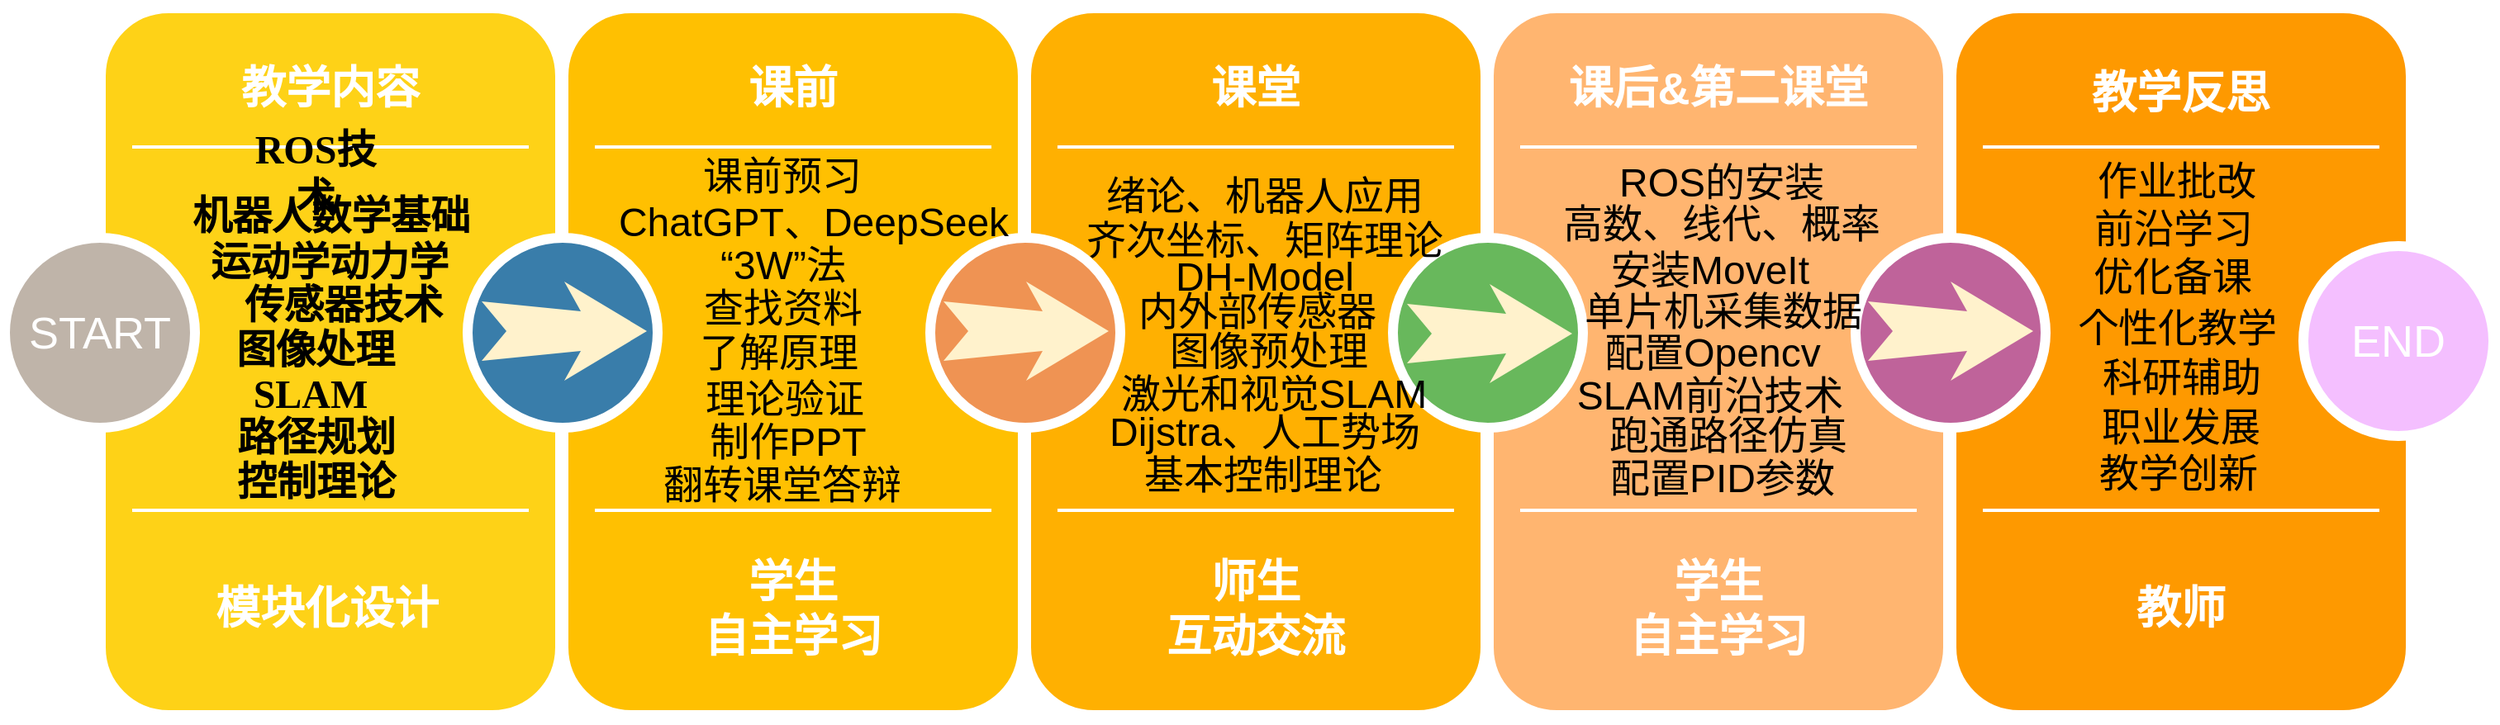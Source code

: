 <mxfile version="26.0.14">
  <diagram name="Page-1" id="12e1b939-464a-85fe-373e-61e167be1490">
    <mxGraphModel dx="1434" dy="746" grid="1" gridSize="10" guides="1" tooltips="1" connect="1" arrows="1" fold="1" page="1" pageScale="1.5" pageWidth="1169" pageHeight="826" background="none" math="0" shadow="0">
      <root>
        <mxCell id="0" />
        <mxCell id="1" parent="0" />
        <mxCell id="tgMOHPeQEeQDc_9SaDGB-51" value="" style="whiteSpace=wrap;html=1;rounded=1;shadow=0;strokeWidth=8;fontSize=20;align=center;fillColor=light-dark(#fe9900, #7e3f03);strokeColor=#FFFFFF;" parent="1" vertex="1">
          <mxGeometry x="1436" y="405" width="280" height="430" as="geometry" />
        </mxCell>
        <mxCell id="60da8b9f42644d3a-2" value="" style="whiteSpace=wrap;html=1;rounded=1;shadow=0;strokeWidth=8;fontSize=20;align=center;fillColor=#FED217;strokeColor=#FFFFFF;" parent="1" vertex="1">
          <mxGeometry x="316" y="405" width="280" height="430" as="geometry" />
        </mxCell>
        <mxCell id="60da8b9f42644d3a-3" value="教学内容" style="text;html=1;strokeColor=none;fillColor=none;align=center;verticalAlign=middle;whiteSpace=wrap;rounded=0;shadow=0;fontSize=27;fontColor=#FFFFFF;fontStyle=1" parent="1" vertex="1">
          <mxGeometry x="316" y="425" width="280" height="60" as="geometry" />
        </mxCell>
        <mxCell id="60da8b9f42644d3a-4" value="模块化设计" style="text;html=1;strokeColor=none;fillColor=none;align=center;verticalAlign=middle;whiteSpace=wrap;rounded=0;shadow=0;fontSize=27;fontColor=#FFFFFF;fontFamily=Helvetica;fontStyle=1;" parent="1" vertex="1">
          <mxGeometry x="374" y="742.5" width="160" height="55" as="geometry" />
        </mxCell>
        <mxCell id="60da8b9f42644d3a-6" value="" style="line;strokeWidth=2;html=1;rounded=0;shadow=0;fontSize=27;align=center;fillColor=none;strokeColor=#FFFFFF;" parent="1" vertex="1">
          <mxGeometry x="336" y="485" width="240" height="10" as="geometry" />
        </mxCell>
        <mxCell id="60da8b9f42644d3a-7" value="" style="line;strokeWidth=2;html=1;rounded=0;shadow=0;fontSize=27;align=center;fillColor=none;strokeColor=#FFFFFF;" parent="1" vertex="1">
          <mxGeometry x="336" y="705" width="240" height="10" as="geometry" />
        </mxCell>
        <mxCell id="60da8b9f42644d3a-8" value="START" style="ellipse;whiteSpace=wrap;html=1;rounded=0;shadow=0;strokeWidth=6;fontSize=27;align=center;fillColor=#BFB4A9;strokeColor=#FFFFFF;fontColor=#FFFFFF;" parent="1" vertex="1">
          <mxGeometry x="259" y="545" width="115" height="115" as="geometry" />
        </mxCell>
        <mxCell id="60da8b9f42644d3a-17" value="" style="whiteSpace=wrap;html=1;rounded=1;shadow=0;strokeWidth=8;fontSize=20;align=center;fillColor=#FFC001;strokeColor=#FFFFFF;" parent="1" vertex="1">
          <mxGeometry x="596" y="405" width="280" height="430" as="geometry" />
        </mxCell>
        <mxCell id="60da8b9f42644d3a-18" value="课前" style="text;html=1;strokeColor=none;fillColor=none;align=center;verticalAlign=middle;whiteSpace=wrap;rounded=0;shadow=0;fontSize=27;fontColor=#FFFFFF;fontStyle=1;fontFamily=Helvetica;" parent="1" vertex="1">
          <mxGeometry x="596" y="425" width="280" height="60" as="geometry" />
        </mxCell>
        <mxCell id="60da8b9f42644d3a-19" value="学生&lt;div&gt;自主学习&lt;/div&gt;" style="text;html=1;strokeColor=none;fillColor=none;align=center;verticalAlign=middle;whiteSpace=wrap;rounded=0;shadow=0;fontSize=27;fontColor=#FFFFFF;fontFamily=Helvetica;fontStyle=1;" parent="1" vertex="1">
          <mxGeometry x="596" y="725" width="280" height="90" as="geometry" />
        </mxCell>
        <mxCell id="60da8b9f42644d3a-20" value="" style="line;strokeWidth=2;html=1;rounded=0;shadow=0;fontSize=27;align=center;fillColor=none;strokeColor=#FFFFFF;" parent="1" vertex="1">
          <mxGeometry x="616" y="485" width="240" height="10" as="geometry" />
        </mxCell>
        <mxCell id="60da8b9f42644d3a-21" value="" style="line;strokeWidth=2;html=1;rounded=0;shadow=0;fontSize=27;align=center;fillColor=none;strokeColor=#FFFFFF;" parent="1" vertex="1">
          <mxGeometry x="616" y="705" width="240" height="10" as="geometry" />
        </mxCell>
        <mxCell id="60da8b9f42644d3a-22" value="" style="ellipse;whiteSpace=wrap;html=1;rounded=0;shadow=0;strokeWidth=6;fontSize=14;align=center;fillColor=#397DAA;strokeColor=#FFFFFF;fontColor=#FFFFFF;" parent="1" vertex="1">
          <mxGeometry x="539" y="545" width="115" height="115" as="geometry" />
        </mxCell>
        <mxCell id="60da8b9f42644d3a-24" value="" style="whiteSpace=wrap;html=1;rounded=1;shadow=0;strokeWidth=8;fontSize=20;align=center;fillColor=#FFB001;strokeColor=#FFFFFF;" parent="1" vertex="1">
          <mxGeometry x="876" y="405" width="280" height="430" as="geometry" />
        </mxCell>
        <mxCell id="60da8b9f42644d3a-25" value="课堂" style="text;html=1;strokeColor=none;fillColor=none;align=center;verticalAlign=middle;whiteSpace=wrap;rounded=0;shadow=0;fontSize=27;fontColor=#FFFFFF;fontStyle=1;fontFamily=Helvetica;" parent="1" vertex="1">
          <mxGeometry x="876" y="425" width="280" height="60" as="geometry" />
        </mxCell>
        <mxCell id="60da8b9f42644d3a-26" value="&lt;div&gt;师生&lt;/div&gt;&lt;div&gt;互动交流&lt;/div&gt;" style="text;html=1;strokeColor=none;fillColor=none;align=center;verticalAlign=middle;whiteSpace=wrap;rounded=0;shadow=0;fontSize=27;fontColor=#FFFFFF;fontFamily=Helvetica;fontStyle=1;" parent="1" vertex="1">
          <mxGeometry x="876" y="725" width="280" height="90" as="geometry" />
        </mxCell>
        <mxCell id="60da8b9f42644d3a-27" value="" style="line;strokeWidth=2;html=1;rounded=0;shadow=0;fontSize=27;align=center;fillColor=none;strokeColor=#FFFFFF;" parent="1" vertex="1">
          <mxGeometry x="896" y="485" width="240" height="10" as="geometry" />
        </mxCell>
        <mxCell id="60da8b9f42644d3a-28" value="" style="line;strokeWidth=2;html=1;rounded=0;shadow=0;fontSize=27;align=center;fillColor=none;strokeColor=#FFFFFF;" parent="1" vertex="1">
          <mxGeometry x="896" y="705" width="240" height="10" as="geometry" />
        </mxCell>
        <mxCell id="60da8b9f42644d3a-29" value="" style="ellipse;whiteSpace=wrap;html=1;rounded=0;shadow=0;strokeWidth=6;fontSize=14;align=center;fillColor=#EF9353;strokeColor=#FFFFFF;fontColor=#FFFFFF;" parent="1" vertex="1">
          <mxGeometry x="819" y="545" width="115" height="115" as="geometry" />
        </mxCell>
        <mxCell id="60da8b9f42644d3a-30" value="" style="html=1;shadow=0;dashed=0;align=center;verticalAlign=middle;shape=mxgraph.arrows2.stylisedArrow;dy=0.6;dx=40;notch=15;feather=0.4;rounded=0;strokeWidth=1;fontSize=27;strokeColor=none;fillColor=#fff2cc;" parent="1" vertex="1">
          <mxGeometry x="547.5" y="571.5" width="100" height="60" as="geometry" />
        </mxCell>
        <mxCell id="60da8b9f42644d3a-31" value="" style="whiteSpace=wrap;html=1;rounded=1;shadow=0;strokeWidth=8;fontSize=20;align=center;fillColor=light-dark(#ffb570, #af5800);strokeColor=#FFFFFF;" parent="1" vertex="1">
          <mxGeometry x="1156" y="405" width="280" height="430" as="geometry" />
        </mxCell>
        <mxCell id="60da8b9f42644d3a-32" value="课后&amp;amp;第二课堂" style="text;html=1;strokeColor=none;fillColor=none;align=center;verticalAlign=middle;whiteSpace=wrap;rounded=0;shadow=0;fontSize=27;fontColor=#FFFFFF;fontStyle=1;fontFamily=Helvetica;" parent="1" vertex="1">
          <mxGeometry x="1156" y="425" width="280" height="60" as="geometry" />
        </mxCell>
        <mxCell id="60da8b9f42644d3a-34" value="" style="line;strokeWidth=2;html=1;rounded=0;shadow=0;fontSize=27;align=center;fillColor=none;strokeColor=#FFFFFF;" parent="1" vertex="1">
          <mxGeometry x="1176" y="485" width="240" height="10" as="geometry" />
        </mxCell>
        <mxCell id="60da8b9f42644d3a-35" value="" style="line;strokeWidth=2;html=1;rounded=0;shadow=0;fontSize=27;align=center;fillColor=none;strokeColor=#FFFFFF;" parent="1" vertex="1">
          <mxGeometry x="1176" y="705" width="240" height="10" as="geometry" />
        </mxCell>
        <mxCell id="60da8b9f42644d3a-36" value="" style="ellipse;whiteSpace=wrap;html=1;rounded=0;shadow=0;strokeWidth=6;fontSize=14;align=center;fillColor=#68B85C;strokeColor=#FFFFFF;fontColor=#FFFFFF;" parent="1" vertex="1">
          <mxGeometry x="1099" y="545" width="115" height="115" as="geometry" />
        </mxCell>
        <mxCell id="60da8b9f42644d3a-37" value="" style="html=1;shadow=0;dashed=0;align=center;verticalAlign=middle;shape=mxgraph.arrows2.stylisedArrow;dy=0.6;dx=40;notch=15;feather=0.4;rounded=0;strokeWidth=1;fontSize=27;strokeColor=none;fillColor=#fff2cc;" parent="1" vertex="1">
          <mxGeometry x="1107.5" y="573" width="100" height="60" as="geometry" />
        </mxCell>
        <mxCell id="60da8b9f42644d3a-38" value="" style="ellipse;whiteSpace=wrap;html=1;rounded=0;shadow=0;strokeWidth=6;fontSize=14;align=center;fillColor=#BF639A;strokeColor=#FFFFFF;fontColor=#FFFFFF;" parent="1" vertex="1">
          <mxGeometry x="1379" y="545" width="115" height="115" as="geometry" />
        </mxCell>
        <mxCell id="tgMOHPeQEeQDc_9SaDGB-15" value="学生&lt;div&gt;自主学习&lt;/div&gt;" style="text;html=1;strokeColor=none;fillColor=none;align=center;verticalAlign=middle;whiteSpace=wrap;rounded=0;shadow=0;fontSize=27;fontColor=#FFFFFF;fontFamily=Helvetica;fontStyle=1;" parent="1" vertex="1">
          <mxGeometry x="1156" y="725" width="280" height="90" as="geometry" />
        </mxCell>
        <mxCell id="tgMOHPeQEeQDc_9SaDGB-16" value="" style="html=1;shadow=0;dashed=0;align=center;verticalAlign=middle;shape=mxgraph.arrows2.stylisedArrow;dy=0.6;dx=40;notch=15;feather=0.4;rounded=0;strokeWidth=1;fontSize=27;strokeColor=none;fillColor=#fff2cc;" parent="1" vertex="1">
          <mxGeometry x="827" y="571.5" width="100" height="60" as="geometry" />
        </mxCell>
        <mxCell id="tgMOHPeQEeQDc_9SaDGB-37" value="" style="group" parent="1" vertex="1" connectable="0">
          <mxGeometry x="360.5" y="495.5" width="191" height="215" as="geometry" />
        </mxCell>
        <mxCell id="tgMOHPeQEeQDc_9SaDGB-3" value="&lt;span style=&quot;font-family: 宋体; text-align: justify;&quot;&gt;ROS技术&lt;/span&gt;" style="rounded=0;whiteSpace=wrap;html=1;fontSize=24;strokeColor=none;rotation=0;opacity=0;fontStyle=1" parent="tgMOHPeQEeQDc_9SaDGB-37" vertex="1">
          <mxGeometry x="37.768" width="98.198" height="20" as="geometry" />
        </mxCell>
        <mxCell id="tgMOHPeQEeQDc_9SaDGB-4" value="&lt;span style=&quot;font-family: 宋体; text-align: justify;&quot;&gt;机器人&lt;/span&gt;&lt;span style=&quot;font-family: 宋体; text-align: justify; background-color: transparent; color: light-dark(rgb(0, 0, 0), rgb(255, 255, 255));&quot;&gt;数学基础&lt;/span&gt;" style="rounded=0;whiteSpace=wrap;html=1;fontSize=24;strokeColor=none;opacity=0;fontStyle=1" parent="tgMOHPeQEeQDc_9SaDGB-37" vertex="1">
          <mxGeometry y="9" width="191" height="55" as="geometry" />
        </mxCell>
        <mxCell id="tgMOHPeQEeQDc_9SaDGB-5" value="&lt;span style=&quot;font-family: 宋体; text-align: justify;&quot;&gt;运动学&lt;/span&gt;&lt;span style=&quot;font-family: 宋体; text-align: justify; background-color: transparent; color: light-dark(rgb(0, 0, 0), rgb(255, 255, 255));&quot;&gt;动力学&lt;/span&gt;" style="rounded=0;whiteSpace=wrap;html=1;fontSize=24;strokeColor=none;opacity=0;fontStyle=1" parent="tgMOHPeQEeQDc_9SaDGB-37" vertex="1">
          <mxGeometry x="11.87" y="44" width="167.26" height="40" as="geometry" />
        </mxCell>
        <mxCell id="tgMOHPeQEeQDc_9SaDGB-6" value="&lt;span style=&quot;font-family: 宋体; text-align: justify;&quot;&gt;传感器技术&lt;/span&gt;" style="rounded=0;whiteSpace=wrap;html=1;fontSize=24;strokeColor=none;rotation=0;opacity=0;fontStyle=1" parent="tgMOHPeQEeQDc_9SaDGB-37" vertex="1">
          <mxGeometry x="33.992" y="81" width="139.743" height="19.31" as="geometry" />
        </mxCell>
        <mxCell id="tgMOHPeQEeQDc_9SaDGB-7" value="&lt;span style=&quot;font-family: 宋体; text-align: justify;&quot;&gt;图像处理&lt;/span&gt;" style="rounded=0;whiteSpace=wrap;html=1;fontSize=24;strokeColor=none;rotation=0;opacity=0;fontStyle=1" parent="tgMOHPeQEeQDc_9SaDGB-37" vertex="1">
          <mxGeometry x="32.912" y="100" width="107.91" height="35" as="geometry" />
        </mxCell>
        <mxCell id="tgMOHPeQEeQDc_9SaDGB-8" value="&lt;span style=&quot;font-family: 宋体; text-align: justify;&quot;&gt;路径规划&lt;/span&gt;" style="rounded=0;whiteSpace=wrap;html=1;fontSize=24;strokeColor=none;opacity=0;fontStyle=1" parent="tgMOHPeQEeQDc_9SaDGB-37" vertex="1">
          <mxGeometry x="32.912" y="158" width="108.989" height="25" as="geometry" />
        </mxCell>
        <mxCell id="tgMOHPeQEeQDc_9SaDGB-9" value="&lt;span style=&quot;font-family: 宋体; text-align: justify;&quot;&gt;控制理论&lt;/span&gt;" style="rounded=0;whiteSpace=wrap;html=1;fontSize=24;strokeColor=none;rotation=0;opacity=0;fontStyle=1" parent="tgMOHPeQEeQDc_9SaDGB-37" vertex="1">
          <mxGeometry x="33.992" y="180" width="106.831" height="35" as="geometry" />
        </mxCell>
        <mxCell id="tgMOHPeQEeQDc_9SaDGB-10" value="&lt;span style=&quot;font-family: 宋体; text-align: justify;&quot;&gt;SLAM&lt;/span&gt;" style="rounded=0;whiteSpace=wrap;html=1;fontSize=24;strokeColor=none;opacity=0;fontStyle=1" parent="tgMOHPeQEeQDc_9SaDGB-37" vertex="1">
          <mxGeometry x="37.768" y="134" width="91.723" height="20" as="geometry" />
        </mxCell>
        <mxCell id="tgMOHPeQEeQDc_9SaDGB-38" value="" style="group" parent="1" vertex="1" connectable="0">
          <mxGeometry x="628" y="488" width="241" height="228" as="geometry" />
        </mxCell>
        <mxCell id="tgMOHPeQEeQDc_9SaDGB-17" value="课前预习" style="text;html=1;align=center;verticalAlign=middle;whiteSpace=wrap;rounded=0;fontSize=24;rotation=0;direction=west;fontStyle=0" parent="tgMOHPeQEeQDc_9SaDGB-38" vertex="1">
          <mxGeometry x="49" width="105" height="40" as="geometry" />
        </mxCell>
        <mxCell id="tgMOHPeQEeQDc_9SaDGB-18" value="ChatGPT、DeepSeek" style="text;html=1;align=center;verticalAlign=middle;whiteSpace=wrap;rounded=0;rotation=0;fontSize=24;direction=west;" parent="tgMOHPeQEeQDc_9SaDGB-38" vertex="1">
          <mxGeometry y="10" width="241" height="75" as="geometry" />
        </mxCell>
        <mxCell id="tgMOHPeQEeQDc_9SaDGB-19" value="“3W”法" style="text;html=1;align=center;verticalAlign=middle;whiteSpace=wrap;rounded=0;rotation=0;fontSize=24;direction=west;fontStyle=0" parent="tgMOHPeQEeQDc_9SaDGB-38" vertex="1">
          <mxGeometry x="23.5" y="56" width="156" height="36" as="geometry" />
        </mxCell>
        <mxCell id="tgMOHPeQEeQDc_9SaDGB-20" value="翻转课堂答辩" style="text;html=1;align=center;verticalAlign=middle;whiteSpace=wrap;rounded=0;fontSize=24;rotation=0;direction=west;fontStyle=0" parent="tgMOHPeQEeQDc_9SaDGB-38" vertex="1">
          <mxGeometry x="22.14" y="186" width="158.72" height="42" as="geometry" />
        </mxCell>
        <mxCell id="tgMOHPeQEeQDc_9SaDGB-21" value="了解原理" style="text;html=1;align=center;verticalAlign=middle;whiteSpace=wrap;rounded=0;fontSize=24;rotation=0;direction=west;fontStyle=0" parent="tgMOHPeQEeQDc_9SaDGB-38" vertex="1">
          <mxGeometry x="46.5" y="110" width="105" height="34" as="geometry" />
        </mxCell>
        <mxCell id="tgMOHPeQEeQDc_9SaDGB-22" value="理论验证" style="text;html=1;align=center;verticalAlign=middle;whiteSpace=wrap;rounded=0;fontSize=24;rotation=0;direction=west;fontStyle=0" parent="tgMOHPeQEeQDc_9SaDGB-38" vertex="1">
          <mxGeometry x="53" y="127" width="100" height="56" as="geometry" />
        </mxCell>
        <mxCell id="tgMOHPeQEeQDc_9SaDGB-23" value="查找资料" style="text;html=1;align=center;verticalAlign=middle;whiteSpace=wrap;rounded=0;fontSize=24;rotation=0;direction=west;fontStyle=0" parent="tgMOHPeQEeQDc_9SaDGB-38" vertex="1">
          <mxGeometry x="51.5" y="85" width="100" height="30" as="geometry" />
        </mxCell>
        <mxCell id="tgMOHPeQEeQDc_9SaDGB-24" value="制作PPT" style="text;html=1;align=center;verticalAlign=middle;whiteSpace=wrap;rounded=0;fontSize=24;rotation=0;direction=west;fontStyle=0" parent="tgMOHPeQEeQDc_9SaDGB-38" vertex="1">
          <mxGeometry x="29.5" y="166" width="150" height="30" as="geometry" />
        </mxCell>
        <mxCell id="tgMOHPeQEeQDc_9SaDGB-39" value="" style="group" parent="1" vertex="1" connectable="0">
          <mxGeometry x="876" y="504.5" width="291" height="206" as="geometry" />
        </mxCell>
        <mxCell id="tgMOHPeQEeQDc_9SaDGB-28" value="绪论、机器人应用" style="text;html=1;align=center;verticalAlign=middle;whiteSpace=wrap;rounded=0;fontSize=24;rotation=0;" parent="tgMOHPeQEeQDc_9SaDGB-39" vertex="1">
          <mxGeometry x="44.25" width="202.5" height="30" as="geometry" />
        </mxCell>
        <mxCell id="tgMOHPeQEeQDc_9SaDGB-29" value="齐次坐标、矩阵理论" style="text;html=1;align=center;verticalAlign=middle;whiteSpace=wrap;rounded=0;fontSize=24;rotation=0;" parent="tgMOHPeQEeQDc_9SaDGB-39" vertex="1">
          <mxGeometry x="31.25" y="27.5" width="228.5" height="30" as="geometry" />
        </mxCell>
        <mxCell id="tgMOHPeQEeQDc_9SaDGB-30" value="DH-Model" style="text;html=1;align=center;verticalAlign=middle;whiteSpace=wrap;rounded=0;fontSize=24;rotation=0;" parent="tgMOHPeQEeQDc_9SaDGB-39" vertex="1">
          <mxGeometry x="11" y="49" width="269" height="30" as="geometry" />
        </mxCell>
        <mxCell id="tgMOHPeQEeQDc_9SaDGB-31" value="内外部传感器" style="text;html=1;align=center;verticalAlign=middle;whiteSpace=wrap;rounded=0;fontSize=24;rotation=0;" parent="tgMOHPeQEeQDc_9SaDGB-39" vertex="1">
          <mxGeometry x="44.25" y="63.15" width="194" height="45" as="geometry" />
        </mxCell>
        <mxCell id="tgMOHPeQEeQDc_9SaDGB-32" value="图像预处理" style="text;html=1;align=center;verticalAlign=middle;whiteSpace=wrap;rounded=0;fontSize=24;rotation=0;" parent="tgMOHPeQEeQDc_9SaDGB-39" vertex="1">
          <mxGeometry x="44.25" y="87" width="208" height="45" as="geometry" />
        </mxCell>
        <mxCell id="tgMOHPeQEeQDc_9SaDGB-33" value="激光和视觉SLAM" style="text;html=1;align=center;verticalAlign=middle;whiteSpace=wrap;rounded=0;fontSize=24;rotation=0;" parent="tgMOHPeQEeQDc_9SaDGB-39" vertex="1">
          <mxGeometry x="28.75" y="119" width="244" height="32" as="geometry" />
        </mxCell>
        <mxCell id="tgMOHPeQEeQDc_9SaDGB-34" value="Dijstra、人工势场" style="text;html=1;align=center;verticalAlign=middle;whiteSpace=wrap;rounded=0;fontSize=24;rotation=0;" parent="tgMOHPeQEeQDc_9SaDGB-39" vertex="1">
          <mxGeometry x="31.25" y="150" width="229" height="16" as="geometry" />
        </mxCell>
        <mxCell id="tgMOHPeQEeQDc_9SaDGB-35" value="基本控制理论" style="text;html=1;align=center;verticalAlign=middle;whiteSpace=wrap;rounded=0;fontSize=24;rotation=0;" parent="tgMOHPeQEeQDc_9SaDGB-39" vertex="1">
          <mxGeometry x="-1" y="162" width="291" height="45" as="geometry" />
        </mxCell>
        <mxCell id="tgMOHPeQEeQDc_9SaDGB-49" value="" style="group" parent="1" vertex="1" connectable="0">
          <mxGeometry x="1190" y="492" width="205" height="221" as="geometry" />
        </mxCell>
        <mxCell id="tgMOHPeQEeQDc_9SaDGB-41" value="&lt;div&gt;ROS的安装&lt;/div&gt;" style="text;html=1;align=center;verticalAlign=middle;whiteSpace=wrap;rounded=0;fontSize=24;rotation=0;" parent="tgMOHPeQEeQDc_9SaDGB-49" vertex="1">
          <mxGeometry x="34.37" width="147.5" height="40" as="geometry" />
        </mxCell>
        <mxCell id="tgMOHPeQEeQDc_9SaDGB-42" value="高数、线代、&lt;span style=&quot;background-color: transparent; color: light-dark(rgb(0, 0, 0), rgb(255, 255, 255));&quot;&gt;概率&lt;/span&gt;" style="text;html=1;align=center;verticalAlign=middle;whiteSpace=wrap;rounded=0;fontSize=24;rotation=0;" parent="tgMOHPeQEeQDc_9SaDGB-49" vertex="1">
          <mxGeometry x="11.25" y="30" width="193.75" height="30" as="geometry" />
        </mxCell>
        <mxCell id="tgMOHPeQEeQDc_9SaDGB-43" value="安装MoveIt" style="text;html=1;align=center;verticalAlign=middle;whiteSpace=wrap;rounded=0;fontSize=24;rotation=0;" parent="tgMOHPeQEeQDc_9SaDGB-49" vertex="1">
          <mxGeometry x="11.25" y="50" width="180" height="45" as="geometry" />
        </mxCell>
        <mxCell id="tgMOHPeQEeQDc_9SaDGB-44" value="单片机&lt;span style=&quot;background-color: transparent; color: light-dark(rgb(0, 0, 0), rgb(255, 255, 255));&quot;&gt;采集数据&lt;/span&gt;" style="text;html=1;align=center;verticalAlign=middle;whiteSpace=wrap;rounded=0;fontSize=24;rotation=0;" parent="tgMOHPeQEeQDc_9SaDGB-49" vertex="1">
          <mxGeometry x="23.87" y="75" width="170" height="45" as="geometry" />
        </mxCell>
        <mxCell id="tgMOHPeQEeQDc_9SaDGB-45" value="配置&lt;span style=&quot;background-color: transparent; color: light-dark(rgb(0, 0, 0), rgb(255, 255, 255));&quot;&gt;Opencv&lt;/span&gt;" style="text;html=1;align=center;verticalAlign=middle;whiteSpace=wrap;rounded=0;fontSize=24;rotation=0;" parent="tgMOHPeQEeQDc_9SaDGB-49" vertex="1">
          <mxGeometry y="100" width="205" height="45" as="geometry" />
        </mxCell>
        <mxCell id="tgMOHPeQEeQDc_9SaDGB-46" value="SLAM前沿技术" style="text;html=1;align=center;verticalAlign=middle;whiteSpace=wrap;rounded=0;fontSize=24;rotation=0;" parent="tgMOHPeQEeQDc_9SaDGB-49" vertex="1">
          <mxGeometry x="16.25" y="126" width="170" height="45" as="geometry" />
        </mxCell>
        <mxCell id="tgMOHPeQEeQDc_9SaDGB-47" value="跑通&lt;span style=&quot;background-color: transparent; color: light-dark(rgb(0, 0, 0), rgb(255, 255, 255));&quot;&gt;路径仿真&lt;/span&gt;" style="text;html=1;align=center;verticalAlign=middle;whiteSpace=wrap;rounded=0;fontSize=24;rotation=0;" parent="tgMOHPeQEeQDc_9SaDGB-49" vertex="1">
          <mxGeometry x="29.87" y="150" width="164" height="45" as="geometry" />
        </mxCell>
        <mxCell id="tgMOHPeQEeQDc_9SaDGB-48" value="配置PID参数" style="text;html=1;align=center;verticalAlign=middle;whiteSpace=wrap;rounded=0;fontSize=24;rotation=0;" parent="tgMOHPeQEeQDc_9SaDGB-49" vertex="1">
          <mxGeometry x="34.37" y="176" width="149" height="45" as="geometry" />
        </mxCell>
        <mxCell id="tgMOHPeQEeQDc_9SaDGB-50" value="" style="html=1;shadow=0;dashed=0;align=center;verticalAlign=middle;shape=mxgraph.arrows2.stylisedArrow;dy=0.6;dx=40;notch=15;feather=0.4;rounded=0;strokeWidth=1;fontSize=27;strokeColor=none;fillColor=#fff2cc;" parent="1" vertex="1">
          <mxGeometry x="1386.5" y="571.5" width="100" height="60" as="geometry" />
        </mxCell>
        <mxCell id="tgMOHPeQEeQDc_9SaDGB-53" value="" style="line;strokeWidth=2;html=1;rounded=0;shadow=0;fontSize=27;align=center;fillColor=none;strokeColor=#FFFFFF;" parent="1" vertex="1">
          <mxGeometry x="1456" y="485" width="240" height="10" as="geometry" />
        </mxCell>
        <mxCell id="tgMOHPeQEeQDc_9SaDGB-54" value="" style="line;strokeWidth=2;html=1;rounded=0;shadow=0;fontSize=27;align=center;fillColor=none;strokeColor=#FFFFFF;" parent="1" vertex="1">
          <mxGeometry x="1456" y="705" width="240" height="10" as="geometry" />
        </mxCell>
        <mxCell id="tgMOHPeQEeQDc_9SaDGB-55" value="END" style="ellipse;whiteSpace=wrap;html=1;rounded=0;shadow=0;strokeWidth=6;fontSize=27;align=center;fillColor=#F4BFFF;strokeColor=#FFFFFF;fontColor=#FFFFFF;verticalAlign=middle;fontFamily=Helvetica;" parent="1" vertex="1">
          <mxGeometry x="1650" y="550" width="115" height="115" as="geometry" />
        </mxCell>
        <mxCell id="tgMOHPeQEeQDc_9SaDGB-56" value="教师" style="text;html=1;strokeColor=none;fillColor=none;align=center;verticalAlign=middle;whiteSpace=wrap;rounded=0;shadow=0;fontSize=27;fontColor=#FFFFFF;fontFamily=Helvetica;fontStyle=1;" parent="1" vertex="1">
          <mxGeometry x="1436" y="725" width="280" height="90" as="geometry" />
        </mxCell>
        <mxCell id="tgMOHPeQEeQDc_9SaDGB-68" value="教学反思" style="text;html=1;strokeColor=none;fillColor=none;align=center;verticalAlign=middle;whiteSpace=wrap;rounded=0;shadow=0;fontSize=27;fontColor=#FFFFFF;fontStyle=1;fontFamily=Helvetica;" parent="1" vertex="1">
          <mxGeometry x="1436" y="428" width="280" height="60" as="geometry" />
        </mxCell>
        <mxCell id="tgMOHPeQEeQDc_9SaDGB-78" value="" style="group" parent="1" vertex="1" connectable="0">
          <mxGeometry x="1510" y="495.5" width="127.5" height="237" as="geometry" />
        </mxCell>
        <mxCell id="tgMOHPeQEeQDc_9SaDGB-70" value="作业批改" style="text;html=1;align=center;verticalAlign=middle;whiteSpace=wrap;rounded=0;rotation=0;fontSize=24;" parent="tgMOHPeQEeQDc_9SaDGB-78" vertex="1">
          <mxGeometry x="11.5" width="102.5" height="30" as="geometry" />
        </mxCell>
        <mxCell id="tgMOHPeQEeQDc_9SaDGB-71" value="前沿学习" style="text;html=1;align=center;verticalAlign=middle;whiteSpace=wrap;rounded=0;rotation=0;fontSize=24;" parent="tgMOHPeQEeQDc_9SaDGB-78" vertex="1">
          <mxGeometry x="4.5" y="29.5" width="112.5" height="30" as="geometry" />
        </mxCell>
        <mxCell id="tgMOHPeQEeQDc_9SaDGB-72" value="优化备课" style="text;html=1;align=center;verticalAlign=middle;whiteSpace=wrap;rounded=0;rotation=0;direction=north;fontSize=24;" parent="tgMOHPeQEeQDc_9SaDGB-78" vertex="1">
          <mxGeometry x="8.75" y="46" width="104" height="55" as="geometry" />
        </mxCell>
        <mxCell id="tgMOHPeQEeQDc_9SaDGB-73" value="个性化教学" style="text;html=1;align=center;verticalAlign=middle;whiteSpace=wrap;rounded=0;rotation=0;fontSize=24;" parent="tgMOHPeQEeQDc_9SaDGB-78" vertex="1">
          <mxGeometry y="89" width="127.5" height="30" as="geometry" />
        </mxCell>
        <mxCell id="tgMOHPeQEeQDc_9SaDGB-74" value="科研辅助" style="text;html=1;align=center;verticalAlign=middle;whiteSpace=wrap;rounded=0;rotation=0;fontSize=24;" parent="tgMOHPeQEeQDc_9SaDGB-78" vertex="1">
          <mxGeometry x="16" y="119" width="101" height="30" as="geometry" />
        </mxCell>
        <mxCell id="tgMOHPeQEeQDc_9SaDGB-75" value="职业发展" style="text;html=1;align=center;verticalAlign=middle;whiteSpace=wrap;rounded=0;rotation=0;fontSize=24;" parent="tgMOHPeQEeQDc_9SaDGB-78" vertex="1">
          <mxGeometry x="11.5" y="149" width="107.5" height="30" as="geometry" />
        </mxCell>
        <mxCell id="tgMOHPeQEeQDc_9SaDGB-76" value="教学创新" style="text;html=1;align=center;verticalAlign=middle;whiteSpace=wrap;rounded=0;rotation=0;fontSize=24;" parent="tgMOHPeQEeQDc_9SaDGB-78" vertex="1">
          <mxGeometry x="12.25" y="177" width="105" height="30" as="geometry" />
        </mxCell>
      </root>
    </mxGraphModel>
  </diagram>
</mxfile>
